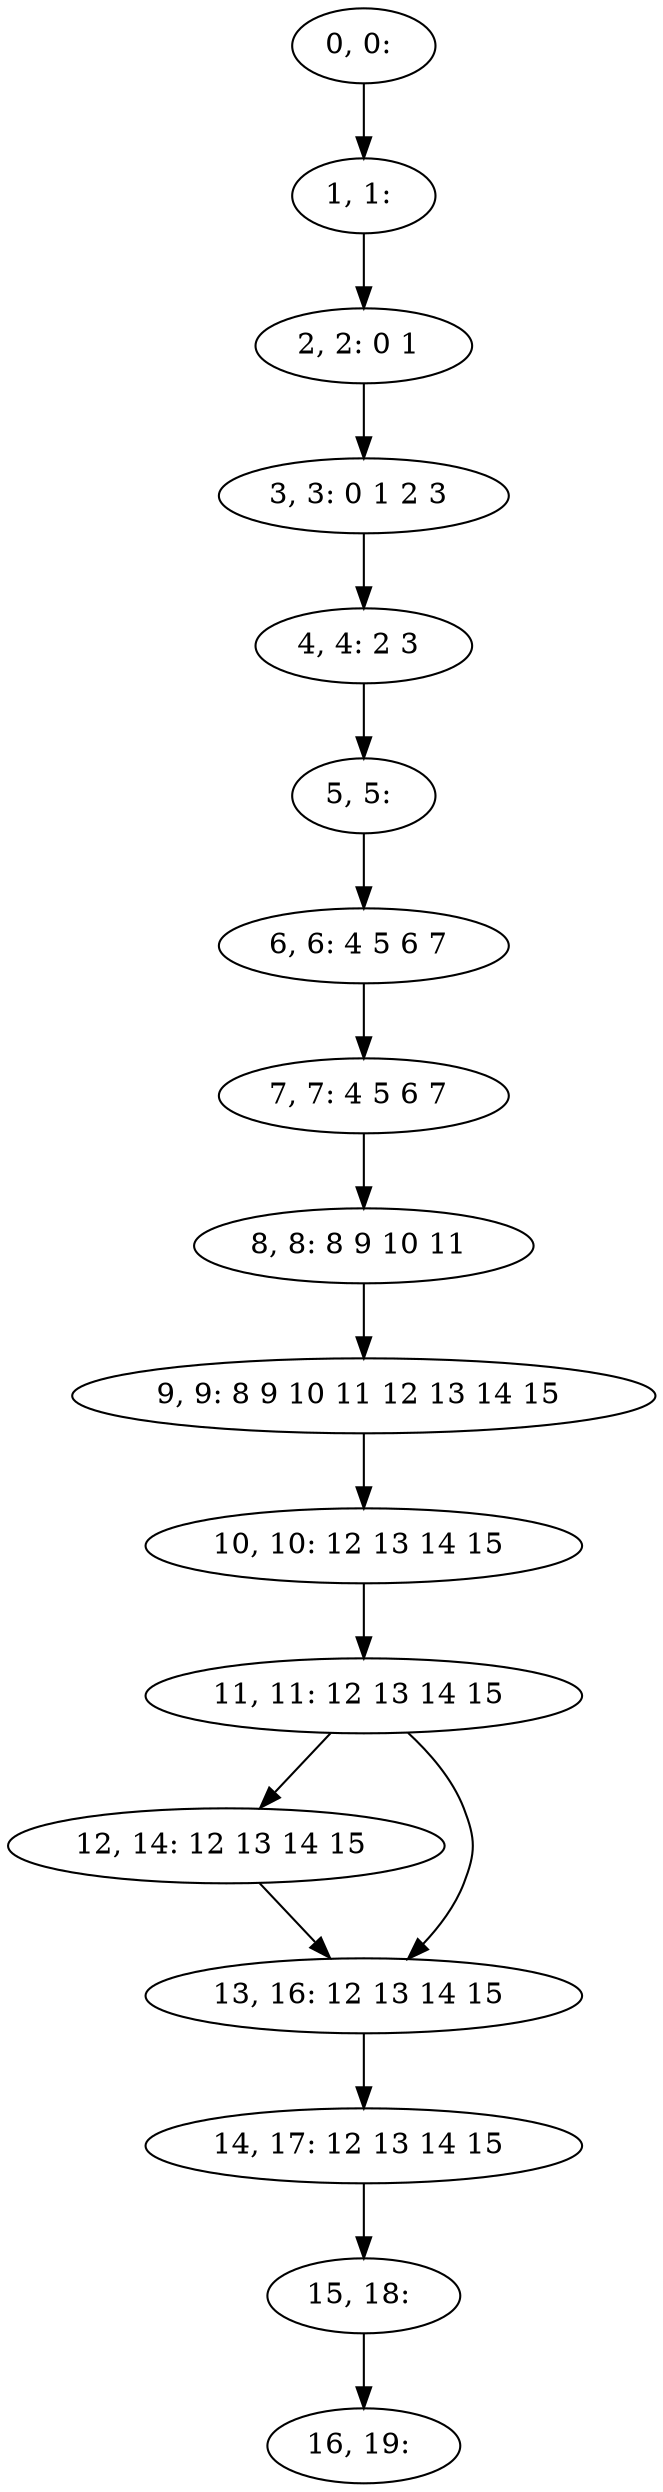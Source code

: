 digraph G {
0[label="0, 0: "];
1[label="1, 1: "];
2[label="2, 2: 0 1 "];
3[label="3, 3: 0 1 2 3 "];
4[label="4, 4: 2 3 "];
5[label="5, 5: "];
6[label="6, 6: 4 5 6 7 "];
7[label="7, 7: 4 5 6 7 "];
8[label="8, 8: 8 9 10 11 "];
9[label="9, 9: 8 9 10 11 12 13 14 15 "];
10[label="10, 10: 12 13 14 15 "];
11[label="11, 11: 12 13 14 15 "];
12[label="12, 14: 12 13 14 15 "];
13[label="13, 16: 12 13 14 15 "];
14[label="14, 17: 12 13 14 15 "];
15[label="15, 18: "];
16[label="16, 19: "];
0->1 ;
1->2 ;
2->3 ;
3->4 ;
4->5 ;
5->6 ;
6->7 ;
7->8 ;
8->9 ;
9->10 ;
10->11 ;
11->12 ;
11->13 ;
12->13 ;
13->14 ;
14->15 ;
15->16 ;
}
